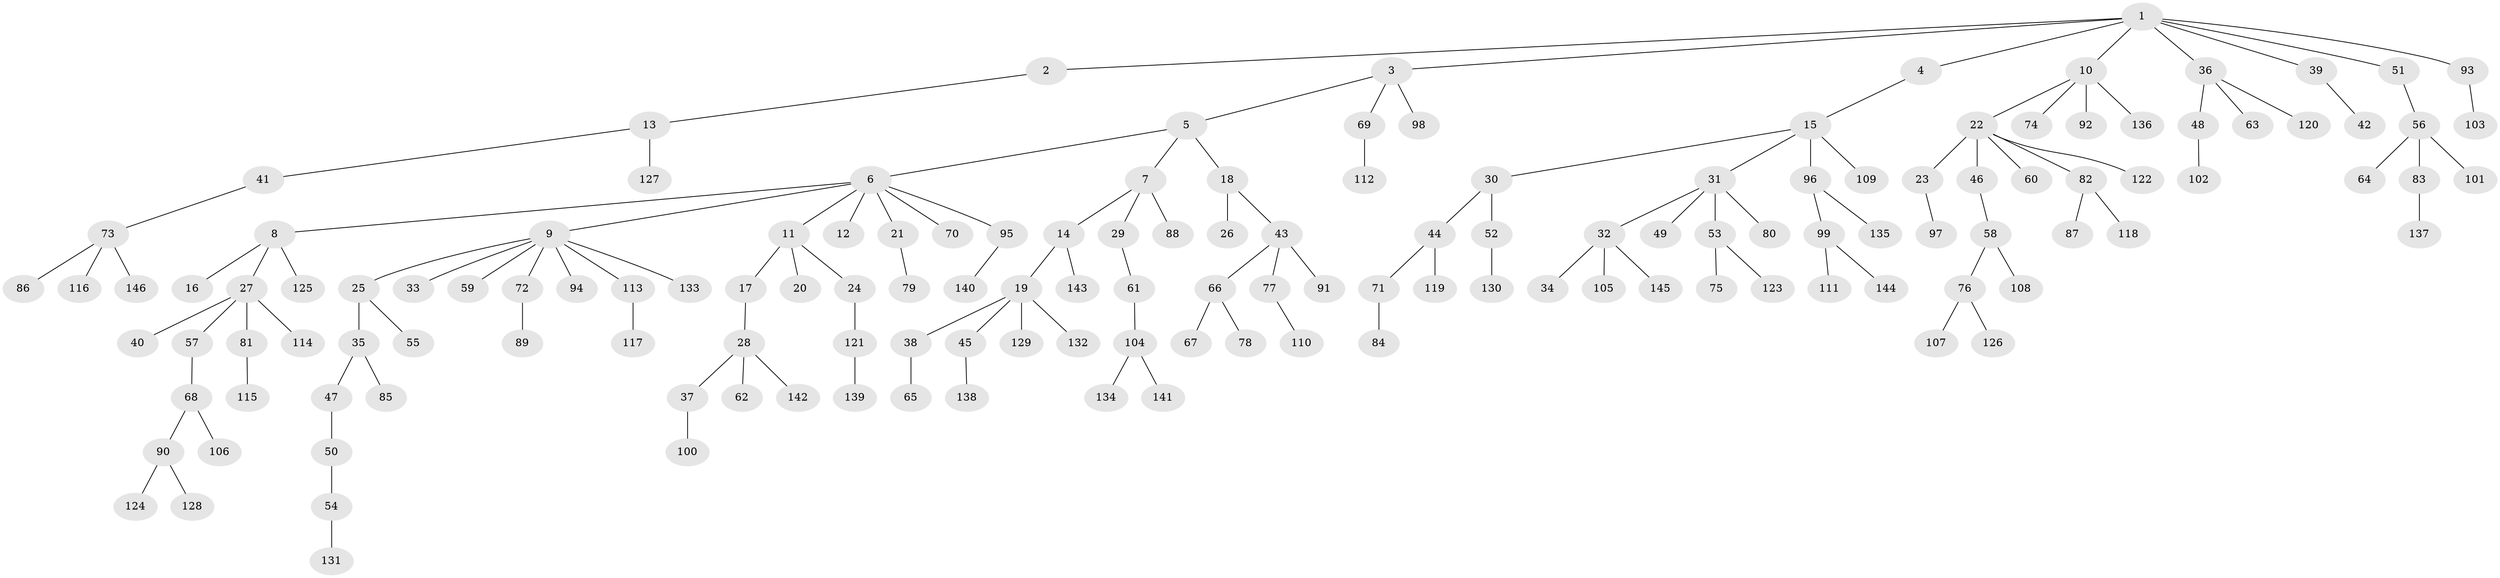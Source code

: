 // coarse degree distribution, {8: 0.00980392156862745, 3: 0.08823529411764706, 6: 0.00980392156862745, 5: 0.029411764705882353, 7: 0.029411764705882353, 4: 0.06862745098039216, 2: 0.18627450980392157, 1: 0.5784313725490197}
// Generated by graph-tools (version 1.1) at 2025/42/03/06/25 10:42:06]
// undirected, 146 vertices, 145 edges
graph export_dot {
graph [start="1"]
  node [color=gray90,style=filled];
  1;
  2;
  3;
  4;
  5;
  6;
  7;
  8;
  9;
  10;
  11;
  12;
  13;
  14;
  15;
  16;
  17;
  18;
  19;
  20;
  21;
  22;
  23;
  24;
  25;
  26;
  27;
  28;
  29;
  30;
  31;
  32;
  33;
  34;
  35;
  36;
  37;
  38;
  39;
  40;
  41;
  42;
  43;
  44;
  45;
  46;
  47;
  48;
  49;
  50;
  51;
  52;
  53;
  54;
  55;
  56;
  57;
  58;
  59;
  60;
  61;
  62;
  63;
  64;
  65;
  66;
  67;
  68;
  69;
  70;
  71;
  72;
  73;
  74;
  75;
  76;
  77;
  78;
  79;
  80;
  81;
  82;
  83;
  84;
  85;
  86;
  87;
  88;
  89;
  90;
  91;
  92;
  93;
  94;
  95;
  96;
  97;
  98;
  99;
  100;
  101;
  102;
  103;
  104;
  105;
  106;
  107;
  108;
  109;
  110;
  111;
  112;
  113;
  114;
  115;
  116;
  117;
  118;
  119;
  120;
  121;
  122;
  123;
  124;
  125;
  126;
  127;
  128;
  129;
  130;
  131;
  132;
  133;
  134;
  135;
  136;
  137;
  138;
  139;
  140;
  141;
  142;
  143;
  144;
  145;
  146;
  1 -- 2;
  1 -- 3;
  1 -- 4;
  1 -- 10;
  1 -- 36;
  1 -- 39;
  1 -- 51;
  1 -- 93;
  2 -- 13;
  3 -- 5;
  3 -- 69;
  3 -- 98;
  4 -- 15;
  5 -- 6;
  5 -- 7;
  5 -- 18;
  6 -- 8;
  6 -- 9;
  6 -- 11;
  6 -- 12;
  6 -- 21;
  6 -- 70;
  6 -- 95;
  7 -- 14;
  7 -- 29;
  7 -- 88;
  8 -- 16;
  8 -- 27;
  8 -- 125;
  9 -- 25;
  9 -- 33;
  9 -- 59;
  9 -- 72;
  9 -- 94;
  9 -- 113;
  9 -- 133;
  10 -- 22;
  10 -- 74;
  10 -- 92;
  10 -- 136;
  11 -- 17;
  11 -- 20;
  11 -- 24;
  13 -- 41;
  13 -- 127;
  14 -- 19;
  14 -- 143;
  15 -- 30;
  15 -- 31;
  15 -- 96;
  15 -- 109;
  17 -- 28;
  18 -- 26;
  18 -- 43;
  19 -- 38;
  19 -- 45;
  19 -- 129;
  19 -- 132;
  21 -- 79;
  22 -- 23;
  22 -- 46;
  22 -- 60;
  22 -- 82;
  22 -- 122;
  23 -- 97;
  24 -- 121;
  25 -- 35;
  25 -- 55;
  27 -- 40;
  27 -- 57;
  27 -- 81;
  27 -- 114;
  28 -- 37;
  28 -- 62;
  28 -- 142;
  29 -- 61;
  30 -- 44;
  30 -- 52;
  31 -- 32;
  31 -- 49;
  31 -- 53;
  31 -- 80;
  32 -- 34;
  32 -- 105;
  32 -- 145;
  35 -- 47;
  35 -- 85;
  36 -- 48;
  36 -- 63;
  36 -- 120;
  37 -- 100;
  38 -- 65;
  39 -- 42;
  41 -- 73;
  43 -- 66;
  43 -- 77;
  43 -- 91;
  44 -- 71;
  44 -- 119;
  45 -- 138;
  46 -- 58;
  47 -- 50;
  48 -- 102;
  50 -- 54;
  51 -- 56;
  52 -- 130;
  53 -- 75;
  53 -- 123;
  54 -- 131;
  56 -- 64;
  56 -- 83;
  56 -- 101;
  57 -- 68;
  58 -- 76;
  58 -- 108;
  61 -- 104;
  66 -- 67;
  66 -- 78;
  68 -- 90;
  68 -- 106;
  69 -- 112;
  71 -- 84;
  72 -- 89;
  73 -- 86;
  73 -- 116;
  73 -- 146;
  76 -- 107;
  76 -- 126;
  77 -- 110;
  81 -- 115;
  82 -- 87;
  82 -- 118;
  83 -- 137;
  90 -- 124;
  90 -- 128;
  93 -- 103;
  95 -- 140;
  96 -- 99;
  96 -- 135;
  99 -- 111;
  99 -- 144;
  104 -- 134;
  104 -- 141;
  113 -- 117;
  121 -- 139;
}

